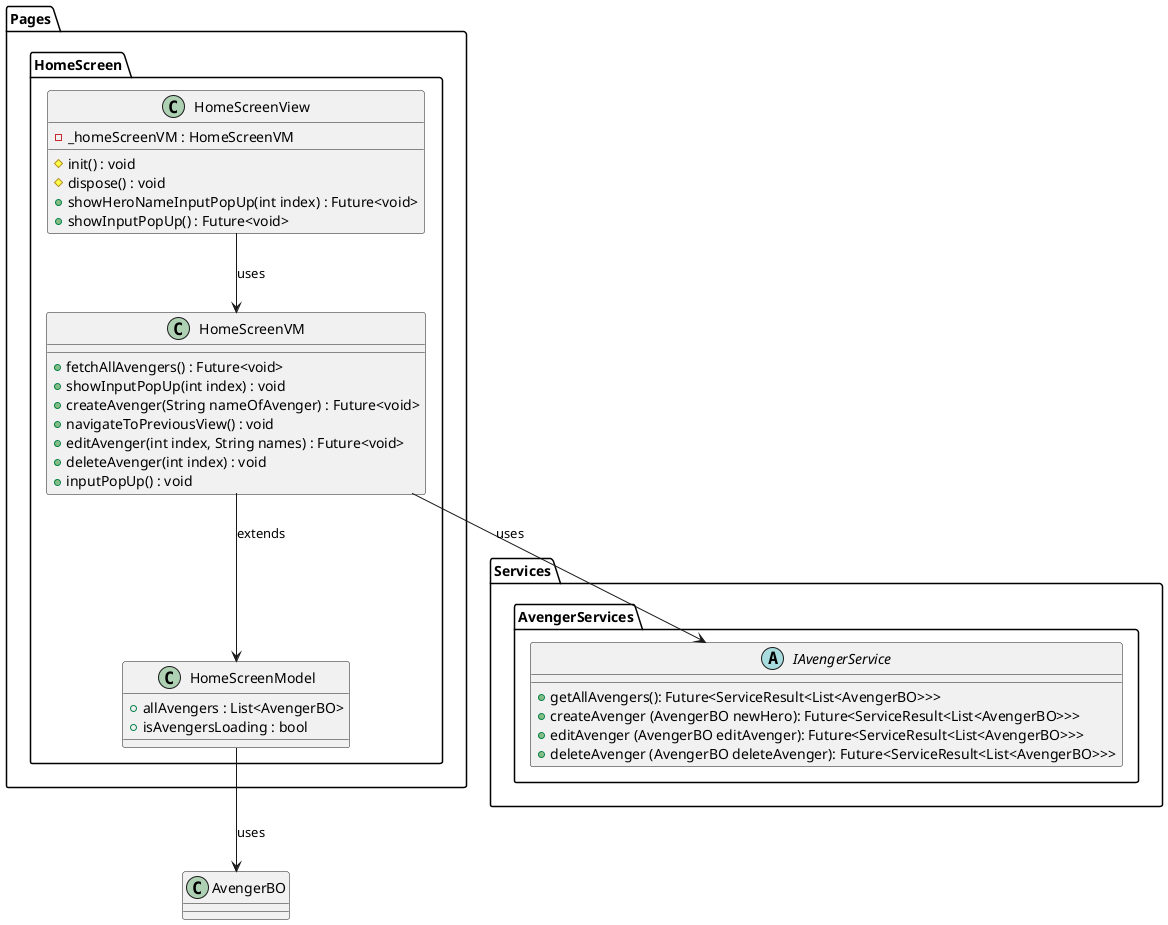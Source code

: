 @startuml Home Screen Class Diagram

package Pages{
    package HomeScreen{
        class HomeScreenView{
            - _homeScreenVM : HomeScreenVM
            # init() : void
            # dispose() : void
            + showHeroNameInputPopUp(int index) : Future<void>
            + showInputPopUp() : Future<void>
        }

        class HomeScreenVM
        {
            + fetchAllAvengers() : Future<void>
            + showInputPopUp(int index) : void
            + createAvenger(String nameOfAvenger) : Future<void>
            + navigateToPreviousView() : void
            + editAvenger(int index, String names) : Future<void>
            + deleteAvenger(int index) : void
            + inputPopUp() : void
        }

        class HomeScreenModel{
            + allAvengers : List<AvengerBO>
            + isAvengersLoading : bool
        }
    }

}

package Services{
    package AvengerServices{
        abstract class IAvengerService{
            + getAllAvengers(): Future<ServiceResult<List<AvengerBO>>>
            + createAvenger (AvengerBO newHero): Future<ServiceResult<List<AvengerBO>>>
            + editAvenger (AvengerBO editAvenger): Future<ServiceResult<List<AvengerBO>>>
            + deleteAvenger (AvengerBO deleteAvenger): Future<ServiceResult<List<AvengerBO>>>

        }
    }
}

HomeScreenView --> HomeScreenVM : uses
HomeScreenVM --> HomeScreenModel : extends
HomeScreenModel --> AvengerBO : uses
HomeScreenVM --> IAvengerService : uses
@enduml